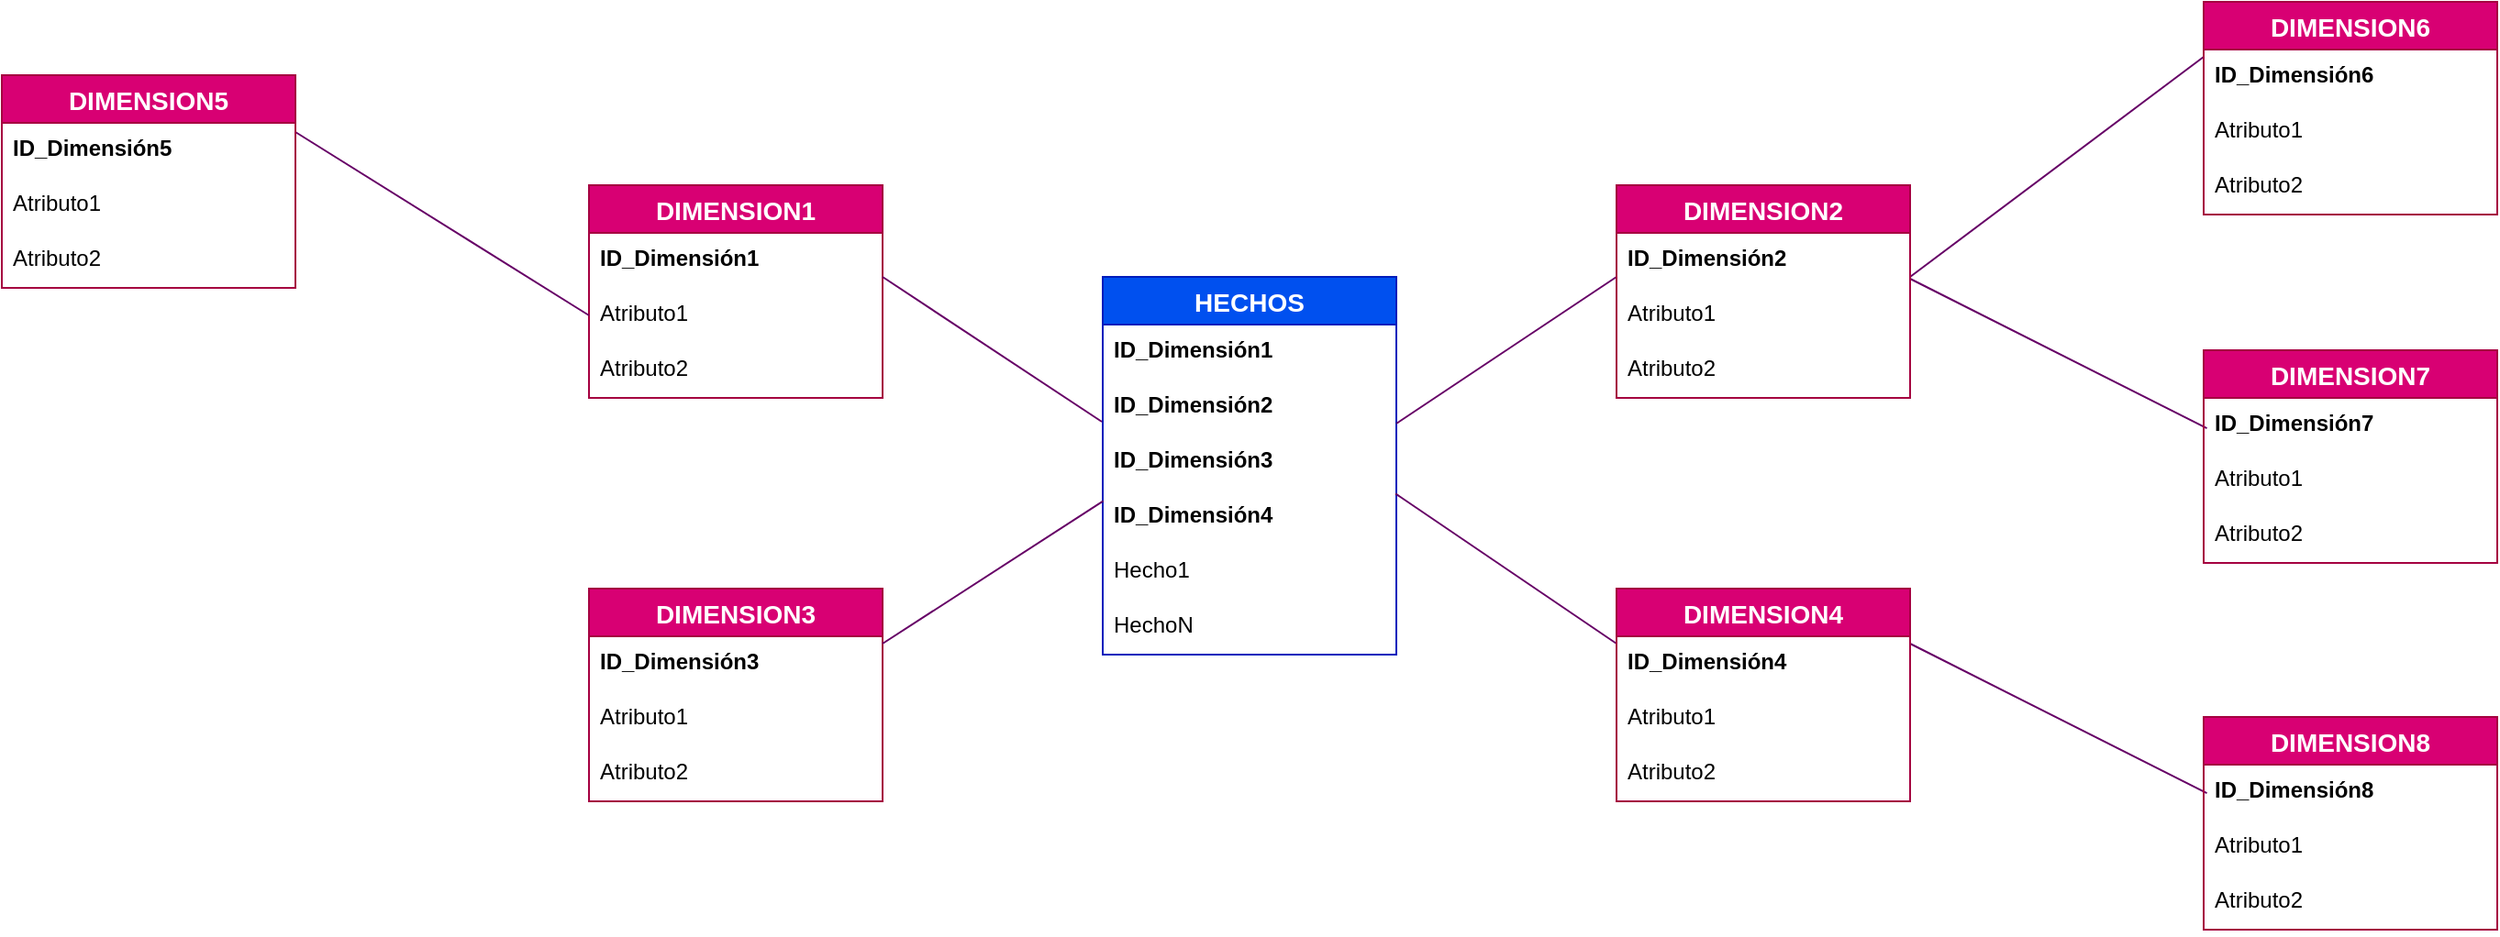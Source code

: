 <mxfile version="20.3.6" type="github">
  <diagram id="3mXhcXMTkiGdqm0vBG_W" name="Página-1">
    <mxGraphModel dx="2591" dy="794" grid="1" gridSize="10" guides="1" tooltips="1" connect="1" arrows="1" fold="1" page="1" pageScale="1" pageWidth="1169" pageHeight="827" math="0" shadow="0">
      <root>
        <mxCell id="0" />
        <mxCell id="1" parent="0" />
        <mxCell id="nzaXUgzBHJjCuJALq_RM-1" value="" style="group" vertex="1" connectable="0" parent="1">
          <mxGeometry x="-160" y="250" width="1360" height="506" as="geometry" />
        </mxCell>
        <mxCell id="Lz5ykbtThU0VcmX8xn6U-53" value="HECHOS" style="swimlane;fontStyle=1;childLayout=stackLayout;horizontal=1;startSize=26;horizontalStack=0;resizeParent=1;resizeParentMax=0;resizeLast=0;collapsible=1;marginBottom=0;align=center;fontSize=14;fillColor=#0050ef;strokeColor=#001DBC;fontColor=#ffffff;" parent="nzaXUgzBHJjCuJALq_RM-1" vertex="1">
          <mxGeometry x="600" y="150" width="160" height="206" as="geometry" />
        </mxCell>
        <mxCell id="Lz5ykbtThU0VcmX8xn6U-54" value="ID_Dimensión1" style="text;strokeColor=none;fillColor=none;spacingLeft=4;spacingRight=4;overflow=hidden;rotatable=0;points=[[0,0.5],[1,0.5]];portConstraint=eastwest;fontSize=12;fontStyle=1" parent="Lz5ykbtThU0VcmX8xn6U-53" vertex="1">
          <mxGeometry y="26" width="160" height="30" as="geometry" />
        </mxCell>
        <mxCell id="Lz5ykbtThU0VcmX8xn6U-57" value="ID_Dimensión2" style="text;strokeColor=none;fillColor=none;spacingLeft=4;spacingRight=4;overflow=hidden;rotatable=0;points=[[0,0.5],[1,0.5]];portConstraint=eastwest;fontSize=12;fontStyle=1" parent="Lz5ykbtThU0VcmX8xn6U-53" vertex="1">
          <mxGeometry y="56" width="160" height="30" as="geometry" />
        </mxCell>
        <mxCell id="Lz5ykbtThU0VcmX8xn6U-58" value="ID_Dimensión3" style="text;strokeColor=none;fillColor=none;spacingLeft=4;spacingRight=4;overflow=hidden;rotatable=0;points=[[0,0.5],[1,0.5]];portConstraint=eastwest;fontSize=12;fontStyle=1" parent="Lz5ykbtThU0VcmX8xn6U-53" vertex="1">
          <mxGeometry y="86" width="160" height="30" as="geometry" />
        </mxCell>
        <mxCell id="Lz5ykbtThU0VcmX8xn6U-61" value="ID_Dimensión4" style="text;strokeColor=none;fillColor=none;spacingLeft=4;spacingRight=4;overflow=hidden;rotatable=0;points=[[0,0.5],[1,0.5]];portConstraint=eastwest;fontSize=12;fontStyle=1" parent="Lz5ykbtThU0VcmX8xn6U-53" vertex="1">
          <mxGeometry y="116" width="160" height="30" as="geometry" />
        </mxCell>
        <mxCell id="Lz5ykbtThU0VcmX8xn6U-59" value="Hecho1" style="text;strokeColor=none;fillColor=none;spacingLeft=4;spacingRight=4;overflow=hidden;rotatable=0;points=[[0,0.5],[1,0.5]];portConstraint=eastwest;fontSize=12;" parent="Lz5ykbtThU0VcmX8xn6U-53" vertex="1">
          <mxGeometry y="146" width="160" height="30" as="geometry" />
        </mxCell>
        <mxCell id="Lz5ykbtThU0VcmX8xn6U-60" value="HechoN" style="text;strokeColor=none;fillColor=none;spacingLeft=4;spacingRight=4;overflow=hidden;rotatable=0;points=[[0,0.5],[1,0.5]];portConstraint=eastwest;fontSize=12;" parent="Lz5ykbtThU0VcmX8xn6U-53" vertex="1">
          <mxGeometry y="176" width="160" height="30" as="geometry" />
        </mxCell>
        <mxCell id="Lz5ykbtThU0VcmX8xn6U-62" value="DIMENSION1" style="swimlane;fontStyle=1;childLayout=stackLayout;horizontal=1;startSize=26;horizontalStack=0;resizeParent=1;resizeParentMax=0;resizeLast=0;collapsible=1;marginBottom=0;align=center;fontSize=14;fillColor=#d80073;strokeColor=#A50040;fontColor=#ffffff;" parent="nzaXUgzBHJjCuJALq_RM-1" vertex="1">
          <mxGeometry x="320" y="100" width="160" height="116" as="geometry" />
        </mxCell>
        <mxCell id="Lz5ykbtThU0VcmX8xn6U-63" value="ID_Dimensión1" style="text;strokeColor=none;fillColor=none;spacingLeft=4;spacingRight=4;overflow=hidden;rotatable=0;points=[[0,0.5],[1,0.5]];portConstraint=eastwest;fontSize=12;fontStyle=1;labelBorderColor=none;fontColor=default;" parent="Lz5ykbtThU0VcmX8xn6U-62" vertex="1">
          <mxGeometry y="26" width="160" height="30" as="geometry" />
        </mxCell>
        <mxCell id="Lz5ykbtThU0VcmX8xn6U-67" value="Atributo1" style="text;strokeColor=none;fillColor=none;spacingLeft=4;spacingRight=4;overflow=hidden;rotatable=0;points=[[0,0.5],[1,0.5]];portConstraint=eastwest;fontSize=12;html=1;" parent="Lz5ykbtThU0VcmX8xn6U-62" vertex="1">
          <mxGeometry y="56" width="160" height="30" as="geometry" />
        </mxCell>
        <mxCell id="Lz5ykbtThU0VcmX8xn6U-68" value="Atributo2" style="text;strokeColor=none;fillColor=none;spacingLeft=4;spacingRight=4;overflow=hidden;rotatable=0;points=[[0,0.5],[1,0.5]];portConstraint=eastwest;fontSize=12;" parent="Lz5ykbtThU0VcmX8xn6U-62" vertex="1">
          <mxGeometry y="86" width="160" height="30" as="geometry" />
        </mxCell>
        <mxCell id="Lz5ykbtThU0VcmX8xn6U-77" value="DIMENSION3" style="swimlane;fontStyle=1;childLayout=stackLayout;horizontal=1;startSize=26;horizontalStack=0;resizeParent=1;resizeParentMax=0;resizeLast=0;collapsible=1;marginBottom=0;align=center;fontSize=14;fillColor=#d80073;strokeColor=#A50040;fontColor=#ffffff;" parent="nzaXUgzBHJjCuJALq_RM-1" vertex="1">
          <mxGeometry x="320" y="320" width="160" height="116" as="geometry" />
        </mxCell>
        <mxCell id="Lz5ykbtThU0VcmX8xn6U-78" value="ID_Dimensión3" style="text;strokeColor=none;fillColor=none;spacingLeft=4;spacingRight=4;overflow=hidden;rotatable=0;points=[[0,0.5],[1,0.5]];portConstraint=eastwest;fontSize=12;fontStyle=1" parent="Lz5ykbtThU0VcmX8xn6U-77" vertex="1">
          <mxGeometry y="26" width="160" height="30" as="geometry" />
        </mxCell>
        <mxCell id="Lz5ykbtThU0VcmX8xn6U-79" value="Atributo1" style="text;strokeColor=none;fillColor=none;spacingLeft=4;spacingRight=4;overflow=hidden;rotatable=0;points=[[0,0.5],[1,0.5]];portConstraint=eastwest;fontSize=12;" parent="Lz5ykbtThU0VcmX8xn6U-77" vertex="1">
          <mxGeometry y="56" width="160" height="30" as="geometry" />
        </mxCell>
        <mxCell id="Lz5ykbtThU0VcmX8xn6U-80" value="Atributo2" style="text;strokeColor=none;fillColor=none;spacingLeft=4;spacingRight=4;overflow=hidden;rotatable=0;points=[[0,0.5],[1,0.5]];portConstraint=eastwest;fontSize=12;" parent="Lz5ykbtThU0VcmX8xn6U-77" vertex="1">
          <mxGeometry y="86" width="160" height="30" as="geometry" />
        </mxCell>
        <mxCell id="Lz5ykbtThU0VcmX8xn6U-85" value="" style="endArrow=none;html=1;fontColor=#0000CC;strokeColor=#660066;rounded=0;" parent="nzaXUgzBHJjCuJALq_RM-1" edge="1">
          <mxGeometry relative="1" as="geometry">
            <mxPoint x="760" y="230" as="sourcePoint" />
            <mxPoint x="880" y="150" as="targetPoint" />
          </mxGeometry>
        </mxCell>
        <mxCell id="Lz5ykbtThU0VcmX8xn6U-87" value="" style="endArrow=none;html=1;fontColor=#0000CC;entryX=0.002;entryY=0.207;entryDx=0;entryDy=0;entryPerimeter=0;strokeColor=#660066;rounded=0;" parent="nzaXUgzBHJjCuJALq_RM-1" target="Lz5ykbtThU0VcmX8xn6U-61" edge="1">
          <mxGeometry relative="1" as="geometry">
            <mxPoint x="480" y="350" as="sourcePoint" />
            <mxPoint x="638.72" y="290" as="targetPoint" />
          </mxGeometry>
        </mxCell>
        <mxCell id="Lz5ykbtThU0VcmX8xn6U-88" value="" style="endArrow=none;html=1;fontColor=#0000CC;strokeColor=#660066;rounded=0;exitX=0.997;exitY=0.073;exitDx=0;exitDy=0;exitPerimeter=0;" parent="nzaXUgzBHJjCuJALq_RM-1" source="Lz5ykbtThU0VcmX8xn6U-61" edge="1">
          <mxGeometry relative="1" as="geometry">
            <mxPoint x="770" y="240" as="sourcePoint" />
            <mxPoint x="880" y="350" as="targetPoint" />
          </mxGeometry>
        </mxCell>
        <mxCell id="Lz5ykbtThU0VcmX8xn6U-89" value="" style="endArrow=none;html=1;fontColor=#0000CC;entryX=-0.003;entryY=0.767;entryDx=0;entryDy=0;entryPerimeter=0;strokeColor=#660066;rounded=0;" parent="nzaXUgzBHJjCuJALq_RM-1" target="Lz5ykbtThU0VcmX8xn6U-57" edge="1">
          <mxGeometry relative="1" as="geometry">
            <mxPoint x="480" y="150" as="sourcePoint" />
            <mxPoint x="610.32" y="282.21" as="targetPoint" />
          </mxGeometry>
        </mxCell>
        <mxCell id="T5h-EHfrxAwlZzFsEZH6-5" value="" style="endArrow=none;html=1;fontColor=#0000CC;entryX=0;entryY=0.5;entryDx=0;entryDy=0;strokeColor=#660066;rounded=0;" parent="nzaXUgzBHJjCuJALq_RM-1" target="Lz5ykbtThU0VcmX8xn6U-67" edge="1">
          <mxGeometry relative="1" as="geometry">
            <mxPoint x="160" y="70.99" as="sourcePoint" />
            <mxPoint x="279.52" y="150" as="targetPoint" />
          </mxGeometry>
        </mxCell>
        <mxCell id="T5h-EHfrxAwlZzFsEZH6-15" value="" style="endArrow=none;html=1;fontColor=#0000CC;strokeColor=#660066;rounded=0;entryX=0;entryY=0.133;entryDx=0;entryDy=0;entryPerimeter=0;" parent="nzaXUgzBHJjCuJALq_RM-1" edge="1">
          <mxGeometry relative="1" as="geometry">
            <mxPoint x="1040" y="150" as="sourcePoint" />
            <mxPoint x="1200" y="29.99" as="targetPoint" />
          </mxGeometry>
        </mxCell>
        <mxCell id="T5h-EHfrxAwlZzFsEZH6-16" value="" style="endArrow=none;html=1;fontColor=#0000CC;strokeColor=#660066;rounded=0;entryX=0.011;entryY=0.887;entryDx=0;entryDy=0;entryPerimeter=0;exitX=1;exitY=0.5;exitDx=0;exitDy=0;" parent="nzaXUgzBHJjCuJALq_RM-1" edge="1">
          <mxGeometry relative="1" as="geometry">
            <mxPoint x="1040" y="151" as="sourcePoint" />
            <mxPoint x="1201.76" y="232.61" as="targetPoint" />
          </mxGeometry>
        </mxCell>
        <mxCell id="T5h-EHfrxAwlZzFsEZH6-21" value="" style="endArrow=none;html=1;fontColor=#0000CC;strokeColor=#660066;rounded=0;entryX=0.011;entryY=0.887;entryDx=0;entryDy=0;entryPerimeter=0;exitX=1;exitY=0.5;exitDx=0;exitDy=0;" parent="nzaXUgzBHJjCuJALq_RM-1" edge="1">
          <mxGeometry relative="1" as="geometry">
            <mxPoint x="1040" y="350" as="sourcePoint" />
            <mxPoint x="1201.76" y="431.61" as="targetPoint" />
          </mxGeometry>
        </mxCell>
        <mxCell id="T5h-EHfrxAwlZzFsEZH6-22" value="DIMENSION5" style="swimlane;fontStyle=1;childLayout=stackLayout;horizontal=1;startSize=26;horizontalStack=0;resizeParent=1;resizeParentMax=0;resizeLast=0;collapsible=1;marginBottom=0;align=center;fontSize=14;fillColor=#d80073;strokeColor=#A50040;fontColor=#ffffff;" parent="nzaXUgzBHJjCuJALq_RM-1" vertex="1">
          <mxGeometry y="40" width="160" height="116" as="geometry" />
        </mxCell>
        <mxCell id="T5h-EHfrxAwlZzFsEZH6-23" value="ID_Dimensión5" style="text;strokeColor=none;fillColor=none;spacingLeft=4;spacingRight=4;overflow=hidden;rotatable=0;points=[[0,0.5],[1,0.5]];portConstraint=eastwest;fontSize=12;fontStyle=1;labelBorderColor=none;fontColor=default;" parent="T5h-EHfrxAwlZzFsEZH6-22" vertex="1">
          <mxGeometry y="26" width="160" height="30" as="geometry" />
        </mxCell>
        <mxCell id="T5h-EHfrxAwlZzFsEZH6-24" value="Atributo1" style="text;strokeColor=none;fillColor=none;spacingLeft=4;spacingRight=4;overflow=hidden;rotatable=0;points=[[0,0.5],[1,0.5]];portConstraint=eastwest;fontSize=12;html=1;" parent="T5h-EHfrxAwlZzFsEZH6-22" vertex="1">
          <mxGeometry y="56" width="160" height="30" as="geometry" />
        </mxCell>
        <mxCell id="T5h-EHfrxAwlZzFsEZH6-25" value="Atributo2" style="text;strokeColor=none;fillColor=none;spacingLeft=4;spacingRight=4;overflow=hidden;rotatable=0;points=[[0,0.5],[1,0.5]];portConstraint=eastwest;fontSize=12;" parent="T5h-EHfrxAwlZzFsEZH6-22" vertex="1">
          <mxGeometry y="86" width="160" height="30" as="geometry" />
        </mxCell>
        <mxCell id="T5h-EHfrxAwlZzFsEZH6-26" value="DIMENSION2" style="swimlane;fontStyle=1;childLayout=stackLayout;horizontal=1;startSize=26;horizontalStack=0;resizeParent=1;resizeParentMax=0;resizeLast=0;collapsible=1;marginBottom=0;align=center;fontSize=14;fillColor=#d80073;strokeColor=#A50040;fontColor=#ffffff;" parent="nzaXUgzBHJjCuJALq_RM-1" vertex="1">
          <mxGeometry x="880" y="100" width="160" height="116" as="geometry" />
        </mxCell>
        <mxCell id="T5h-EHfrxAwlZzFsEZH6-27" value="ID_Dimensión2" style="text;strokeColor=none;fillColor=none;spacingLeft=4;spacingRight=4;overflow=hidden;rotatable=0;points=[[0,0.5],[1,0.5]];portConstraint=eastwest;fontSize=12;fontStyle=1;labelBorderColor=none;fontColor=default;" parent="T5h-EHfrxAwlZzFsEZH6-26" vertex="1">
          <mxGeometry y="26" width="160" height="30" as="geometry" />
        </mxCell>
        <mxCell id="T5h-EHfrxAwlZzFsEZH6-28" value="Atributo1" style="text;strokeColor=none;fillColor=none;spacingLeft=4;spacingRight=4;overflow=hidden;rotatable=0;points=[[0,0.5],[1,0.5]];portConstraint=eastwest;fontSize=12;html=1;" parent="T5h-EHfrxAwlZzFsEZH6-26" vertex="1">
          <mxGeometry y="56" width="160" height="30" as="geometry" />
        </mxCell>
        <mxCell id="T5h-EHfrxAwlZzFsEZH6-29" value="Atributo2" style="text;strokeColor=none;fillColor=none;spacingLeft=4;spacingRight=4;overflow=hidden;rotatable=0;points=[[0,0.5],[1,0.5]];portConstraint=eastwest;fontSize=12;" parent="T5h-EHfrxAwlZzFsEZH6-26" vertex="1">
          <mxGeometry y="86" width="160" height="30" as="geometry" />
        </mxCell>
        <mxCell id="T5h-EHfrxAwlZzFsEZH6-30" value="DIMENSION4" style="swimlane;fontStyle=1;childLayout=stackLayout;horizontal=1;startSize=26;horizontalStack=0;resizeParent=1;resizeParentMax=0;resizeLast=0;collapsible=1;marginBottom=0;align=center;fontSize=14;fillColor=#d80073;strokeColor=#A50040;fontColor=#ffffff;" parent="nzaXUgzBHJjCuJALq_RM-1" vertex="1">
          <mxGeometry x="880" y="320" width="160" height="116" as="geometry" />
        </mxCell>
        <mxCell id="T5h-EHfrxAwlZzFsEZH6-31" value="ID_Dimensión4" style="text;strokeColor=none;fillColor=none;spacingLeft=4;spacingRight=4;overflow=hidden;rotatable=0;points=[[0,0.5],[1,0.5]];portConstraint=eastwest;fontSize=12;fontStyle=1;labelBorderColor=none;fontColor=default;" parent="T5h-EHfrxAwlZzFsEZH6-30" vertex="1">
          <mxGeometry y="26" width="160" height="30" as="geometry" />
        </mxCell>
        <mxCell id="T5h-EHfrxAwlZzFsEZH6-32" value="Atributo1" style="text;strokeColor=none;fillColor=none;spacingLeft=4;spacingRight=4;overflow=hidden;rotatable=0;points=[[0,0.5],[1,0.5]];portConstraint=eastwest;fontSize=12;html=1;" parent="T5h-EHfrxAwlZzFsEZH6-30" vertex="1">
          <mxGeometry y="56" width="160" height="30" as="geometry" />
        </mxCell>
        <mxCell id="T5h-EHfrxAwlZzFsEZH6-33" value="Atributo2" style="text;strokeColor=none;fillColor=none;spacingLeft=4;spacingRight=4;overflow=hidden;rotatable=0;points=[[0,0.5],[1,0.5]];portConstraint=eastwest;fontSize=12;" parent="T5h-EHfrxAwlZzFsEZH6-30" vertex="1">
          <mxGeometry y="86" width="160" height="30" as="geometry" />
        </mxCell>
        <mxCell id="T5h-EHfrxAwlZzFsEZH6-34" value="DIMENSION6" style="swimlane;fontStyle=1;childLayout=stackLayout;horizontal=1;startSize=26;horizontalStack=0;resizeParent=1;resizeParentMax=0;resizeLast=0;collapsible=1;marginBottom=0;align=center;fontSize=14;fillColor=#d80073;strokeColor=#A50040;fontColor=#ffffff;" parent="nzaXUgzBHJjCuJALq_RM-1" vertex="1">
          <mxGeometry x="1200" width="160" height="116" as="geometry" />
        </mxCell>
        <mxCell id="T5h-EHfrxAwlZzFsEZH6-35" value="ID_Dimensión6" style="text;strokeColor=none;fillColor=none;spacingLeft=4;spacingRight=4;overflow=hidden;rotatable=0;points=[[0,0.5],[1,0.5]];portConstraint=eastwest;fontSize=12;fontStyle=1;labelBorderColor=none;fontColor=default;" parent="T5h-EHfrxAwlZzFsEZH6-34" vertex="1">
          <mxGeometry y="26" width="160" height="30" as="geometry" />
        </mxCell>
        <mxCell id="T5h-EHfrxAwlZzFsEZH6-36" value="Atributo1" style="text;strokeColor=none;fillColor=none;spacingLeft=4;spacingRight=4;overflow=hidden;rotatable=0;points=[[0,0.5],[1,0.5]];portConstraint=eastwest;fontSize=12;html=1;" parent="T5h-EHfrxAwlZzFsEZH6-34" vertex="1">
          <mxGeometry y="56" width="160" height="30" as="geometry" />
        </mxCell>
        <mxCell id="T5h-EHfrxAwlZzFsEZH6-37" value="Atributo2" style="text;strokeColor=none;fillColor=none;spacingLeft=4;spacingRight=4;overflow=hidden;rotatable=0;points=[[0,0.5],[1,0.5]];portConstraint=eastwest;fontSize=12;" parent="T5h-EHfrxAwlZzFsEZH6-34" vertex="1">
          <mxGeometry y="86" width="160" height="30" as="geometry" />
        </mxCell>
        <mxCell id="T5h-EHfrxAwlZzFsEZH6-38" value="DIMENSION7" style="swimlane;fontStyle=1;childLayout=stackLayout;horizontal=1;startSize=26;horizontalStack=0;resizeParent=1;resizeParentMax=0;resizeLast=0;collapsible=1;marginBottom=0;align=center;fontSize=14;fillColor=#d80073;strokeColor=#A50040;fontColor=#ffffff;" parent="nzaXUgzBHJjCuJALq_RM-1" vertex="1">
          <mxGeometry x="1200" y="190" width="160" height="116" as="geometry" />
        </mxCell>
        <mxCell id="T5h-EHfrxAwlZzFsEZH6-39" value="ID_Dimensión7" style="text;strokeColor=none;fillColor=none;spacingLeft=4;spacingRight=4;overflow=hidden;rotatable=0;points=[[0,0.5],[1,0.5]];portConstraint=eastwest;fontSize=12;fontStyle=1;labelBorderColor=none;fontColor=default;" parent="T5h-EHfrxAwlZzFsEZH6-38" vertex="1">
          <mxGeometry y="26" width="160" height="30" as="geometry" />
        </mxCell>
        <mxCell id="T5h-EHfrxAwlZzFsEZH6-40" value="Atributo1" style="text;strokeColor=none;fillColor=none;spacingLeft=4;spacingRight=4;overflow=hidden;rotatable=0;points=[[0,0.5],[1,0.5]];portConstraint=eastwest;fontSize=12;html=1;" parent="T5h-EHfrxAwlZzFsEZH6-38" vertex="1">
          <mxGeometry y="56" width="160" height="30" as="geometry" />
        </mxCell>
        <mxCell id="T5h-EHfrxAwlZzFsEZH6-41" value="Atributo2" style="text;strokeColor=none;fillColor=none;spacingLeft=4;spacingRight=4;overflow=hidden;rotatable=0;points=[[0,0.5],[1,0.5]];portConstraint=eastwest;fontSize=12;" parent="T5h-EHfrxAwlZzFsEZH6-38" vertex="1">
          <mxGeometry y="86" width="160" height="30" as="geometry" />
        </mxCell>
        <mxCell id="T5h-EHfrxAwlZzFsEZH6-42" value="DIMENSION8" style="swimlane;fontStyle=1;childLayout=stackLayout;horizontal=1;startSize=26;horizontalStack=0;resizeParent=1;resizeParentMax=0;resizeLast=0;collapsible=1;marginBottom=0;align=center;fontSize=14;fillColor=#d80073;strokeColor=#A50040;fontColor=#ffffff;" parent="nzaXUgzBHJjCuJALq_RM-1" vertex="1">
          <mxGeometry x="1200" y="390" width="160" height="116" as="geometry" />
        </mxCell>
        <mxCell id="T5h-EHfrxAwlZzFsEZH6-43" value="ID_Dimensión8" style="text;strokeColor=none;fillColor=none;spacingLeft=4;spacingRight=4;overflow=hidden;rotatable=0;points=[[0,0.5],[1,0.5]];portConstraint=eastwest;fontSize=12;fontStyle=1;labelBorderColor=none;fontColor=default;" parent="T5h-EHfrxAwlZzFsEZH6-42" vertex="1">
          <mxGeometry y="26" width="160" height="30" as="geometry" />
        </mxCell>
        <mxCell id="T5h-EHfrxAwlZzFsEZH6-44" value="Atributo1" style="text;strokeColor=none;fillColor=none;spacingLeft=4;spacingRight=4;overflow=hidden;rotatable=0;points=[[0,0.5],[1,0.5]];portConstraint=eastwest;fontSize=12;html=1;" parent="T5h-EHfrxAwlZzFsEZH6-42" vertex="1">
          <mxGeometry y="56" width="160" height="30" as="geometry" />
        </mxCell>
        <mxCell id="T5h-EHfrxAwlZzFsEZH6-45" value="Atributo2" style="text;strokeColor=none;fillColor=none;spacingLeft=4;spacingRight=4;overflow=hidden;rotatable=0;points=[[0,0.5],[1,0.5]];portConstraint=eastwest;fontSize=12;" parent="T5h-EHfrxAwlZzFsEZH6-42" vertex="1">
          <mxGeometry y="86" width="160" height="30" as="geometry" />
        </mxCell>
      </root>
    </mxGraphModel>
  </diagram>
</mxfile>
